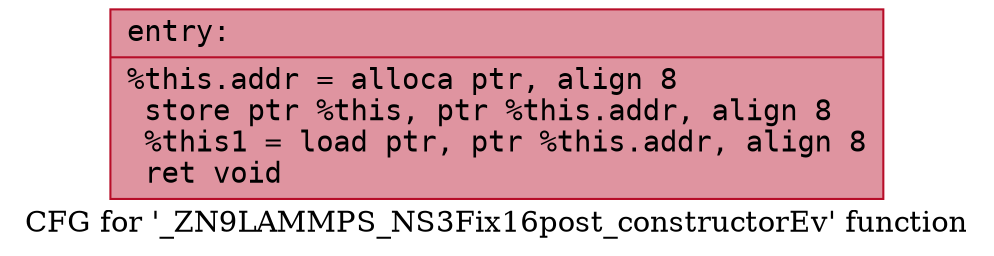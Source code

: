 digraph "CFG for '_ZN9LAMMPS_NS3Fix16post_constructorEv' function" {
	label="CFG for '_ZN9LAMMPS_NS3Fix16post_constructorEv' function";

	Node0x5591c773bb00 [shape=record,color="#b70d28ff", style=filled, fillcolor="#b70d2870" fontname="Courier",label="{entry:\l|  %this.addr = alloca ptr, align 8\l  store ptr %this, ptr %this.addr, align 8\l  %this1 = load ptr, ptr %this.addr, align 8\l  ret void\l}"];
}
